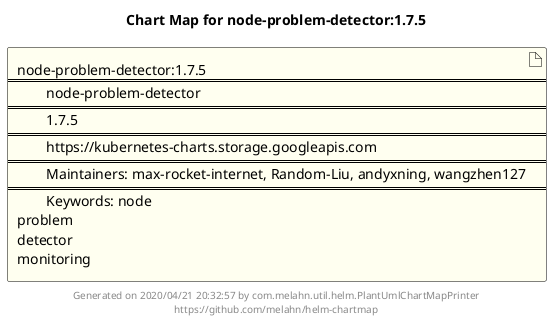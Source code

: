 @startuml
skinparam linetype ortho
skinparam backgroundColor white
skinparam usecaseBorderColor black
skinparam usecaseArrowColor LightSlateGray
skinparam artifactBorderColor black
skinparam artifactArrowColor LightSlateGray

title Chart Map for node-problem-detector:1.7.5

'There is one referenced Helm Chart
artifact "node-problem-detector:1.7.5\n====\n\tnode-problem-detector\n====\n\t1.7.5\n====\n\thttps://kubernetes-charts.storage.googleapis.com\n====\n\tMaintainers: max-rocket-internet, Random-Liu, andyxning, wangzhen127\n====\n\tKeywords: node\nproblem\ndetector\nmonitoring" as node_problem_detector_1_7_5 #Ivory

'There are 0 referenced Docker Images

'Chart Dependencies

center footer Generated on 2020/04/21 20:32:57 by com.melahn.util.helm.PlantUmlChartMapPrinter\nhttps://github.com/melahn/helm-chartmap
@enduml
